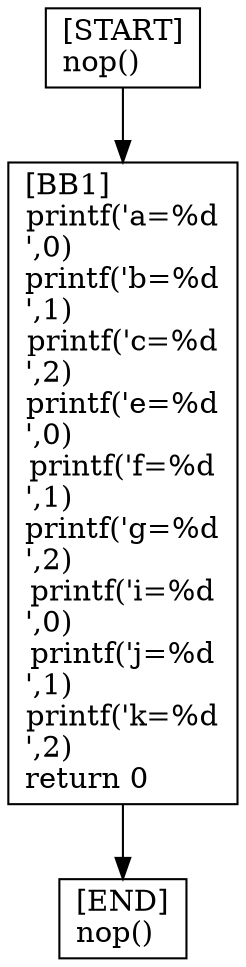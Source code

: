 digraph {
  node [shape=box]
  END [label="[END]\lnop()\l"];
  START [label="[START]\lnop()\l"];
  BB1 [label="[BB1]\lprintf('a=%d\n',0)\lprintf('b=%d\n',1)\lprintf('c=%d\n',2)\lprintf('e=%d\n',0)\lprintf('f=%d\n',1)\lprintf('g=%d\n',2)\lprintf('i=%d\n',0)\lprintf('j=%d\n',1)\lprintf('k=%d\n',2)\lreturn 0\l"];
  START -> BB1;
  BB1 -> END;
}

